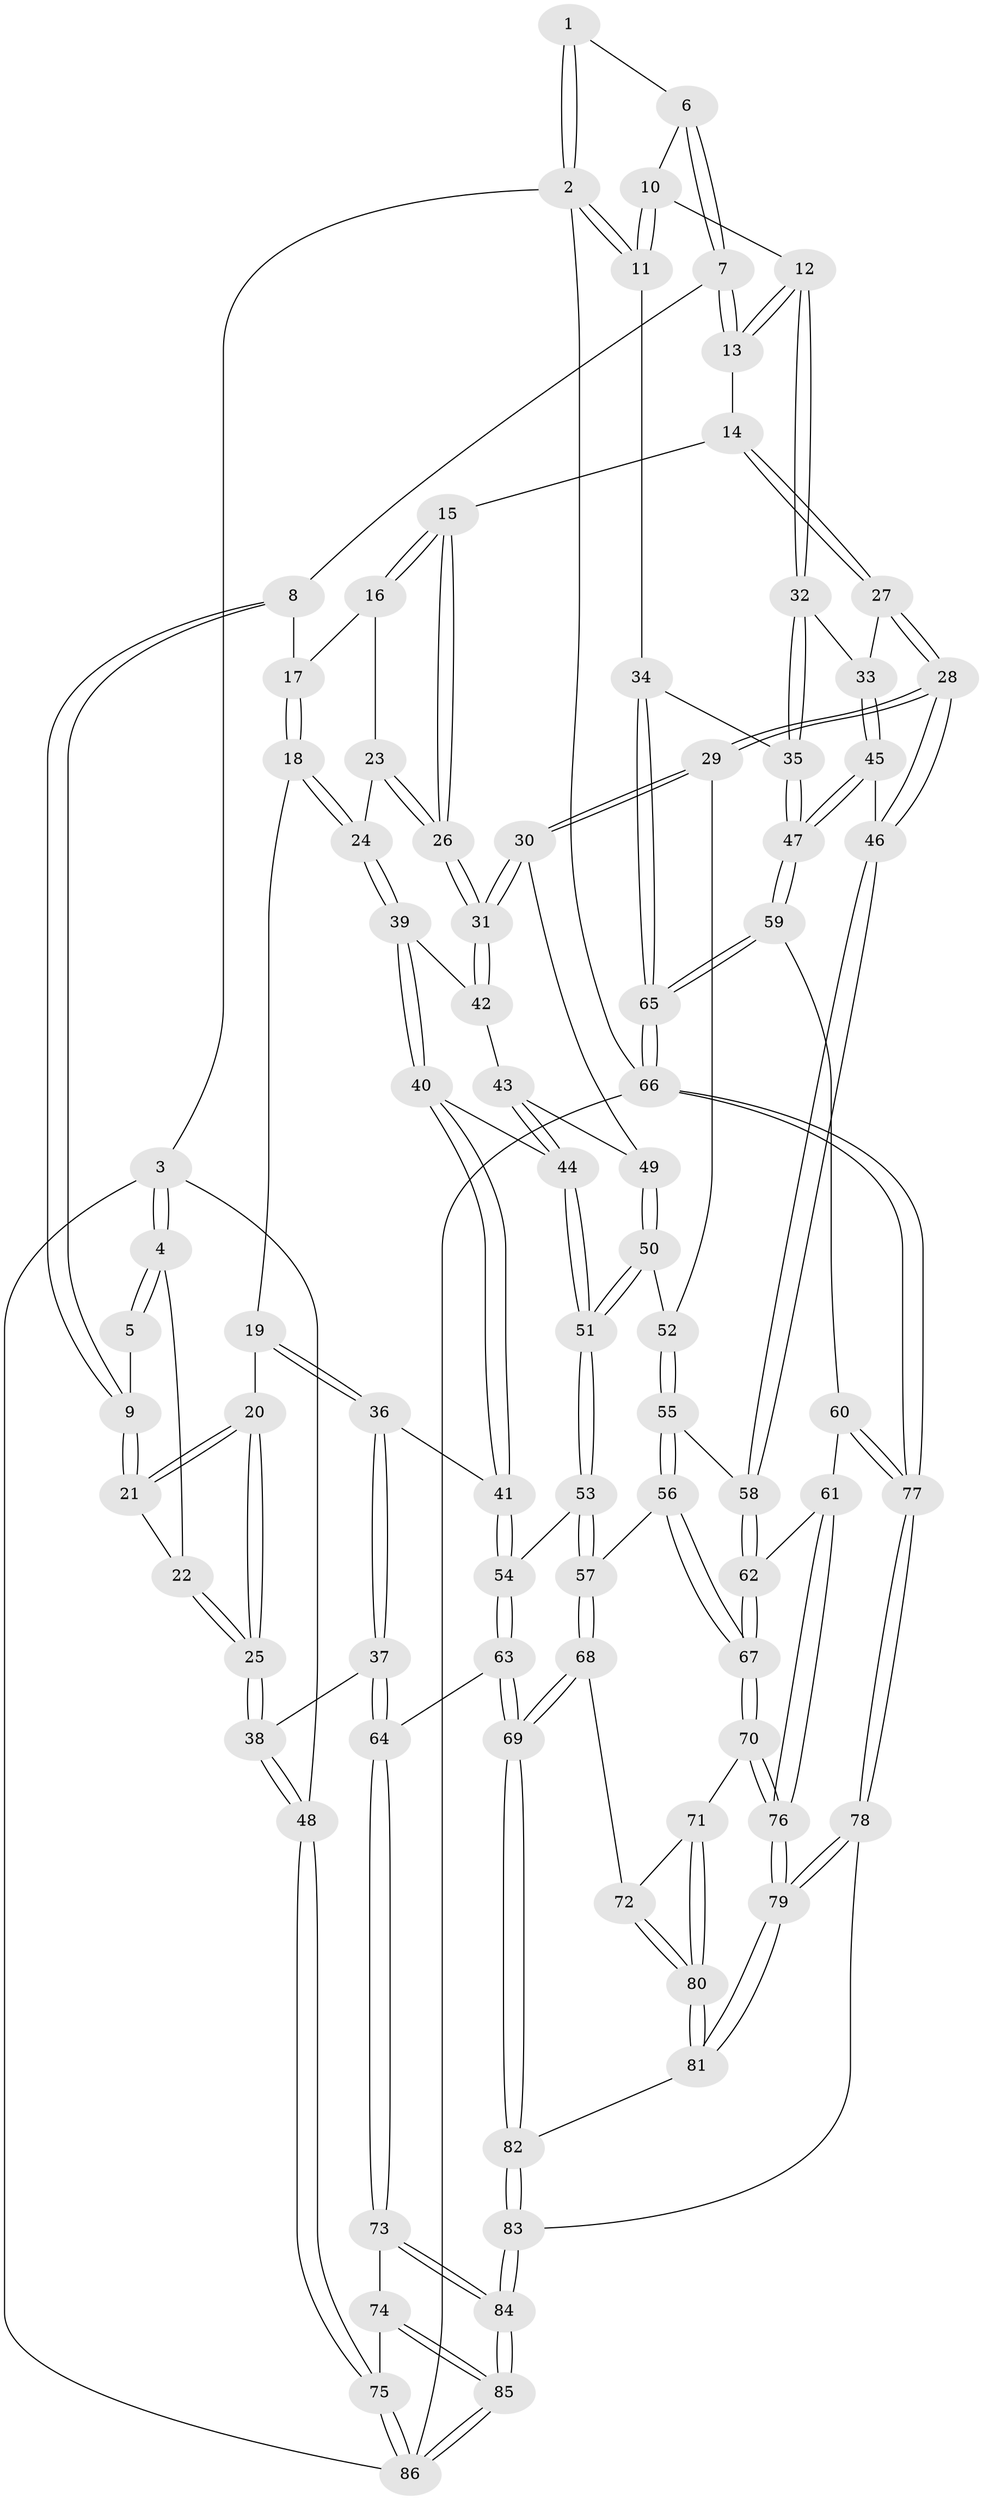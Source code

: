 // Generated by graph-tools (version 1.1) at 2025/27/03/09/25 03:27:14]
// undirected, 86 vertices, 212 edges
graph export_dot {
graph [start="1"]
  node [color=gray90,style=filled];
  1 [pos="+0.7090273527548492+0"];
  2 [pos="+1+0"];
  3 [pos="+0+0"];
  4 [pos="+0+0"];
  5 [pos="+0.3783912426548081+0"];
  6 [pos="+0.7131386544657656+0"];
  7 [pos="+0.6894070036919033+0.03430854393933038"];
  8 [pos="+0.5246579387048617+0.1690737867064325"];
  9 [pos="+0.3115797856997412+0.14572906586337595"];
  10 [pos="+0.938347479369886+0.1422572892685215"];
  11 [pos="+1+0.14987184973114084"];
  12 [pos="+0.8677434247827078+0.3057701919865248"];
  13 [pos="+0.7343926301968237+0.2324055839726813"];
  14 [pos="+0.6714805075138964+0.3159831052548492"];
  15 [pos="+0.6552267030623435+0.31832771429942386"];
  16 [pos="+0.5686781746034191+0.30604374112844857"];
  17 [pos="+0.5275148125924491+0.23025893064173303"];
  18 [pos="+0.3845078864917984+0.35068087660752423"];
  19 [pos="+0.34919926649827304+0.3324496881405939"];
  20 [pos="+0.26350463387161893+0.19769436906484256"];
  21 [pos="+0.2635520163307045+0.19749225240900078"];
  22 [pos="+0.08831427717502156+0.04914775870096485"];
  23 [pos="+0.5375795864469701+0.34538348411478"];
  24 [pos="+0.38914725865177185+0.35521698135038593"];
  25 [pos="+0+0.3871372824229123"];
  26 [pos="+0.5586956448634367+0.47062745663633976"];
  27 [pos="+0.7027145347492554+0.4022099086538052"];
  28 [pos="+0.665743894279592+0.5417655659967082"];
  29 [pos="+0.6017979040972963+0.5287195590803041"];
  30 [pos="+0.5605335458031129+0.4821819279642689"];
  31 [pos="+0.5579583165171573+0.47849462385355357"];
  32 [pos="+0.9149727357727541+0.38408946853800724"];
  33 [pos="+0.9068593402788249+0.39040781679863507"];
  34 [pos="+1+0.4202924506279972"];
  35 [pos="+1+0.42634471174493943"];
  36 [pos="+0.20864863906143485+0.5388547513848869"];
  37 [pos="+0.12615273413090541+0.547403069809795"];
  38 [pos="+0+0.4487400705630745"];
  39 [pos="+0.4029068294431091+0.3869279790039275"];
  40 [pos="+0.3563219772636115+0.5473975731052042"];
  41 [pos="+0.31081056497515974+0.5749925600339909"];
  42 [pos="+0.47655961009974507+0.45507122322599103"];
  43 [pos="+0.4177876842537115+0.5304757721363765"];
  44 [pos="+0.39700757406241355+0.5443308163261852"];
  45 [pos="+0.8019449144959157+0.5336539610881965"];
  46 [pos="+0.6679525205998903+0.5436720463258156"];
  47 [pos="+0.8882146837234294+0.6513426881200425"];
  48 [pos="+0+0.4504770420720138"];
  49 [pos="+0.46184620201723997+0.5356317325106005"];
  50 [pos="+0.4925978116956007+0.593048655950816"];
  51 [pos="+0.4803475256579092+0.6021048199840094"];
  52 [pos="+0.5832321709760651+0.5460285717618925"];
  53 [pos="+0.4566168643879603+0.6687094619411456"];
  54 [pos="+0.3522772958916872+0.6589933426519506"];
  55 [pos="+0.5406369908278784+0.6804336528011813"];
  56 [pos="+0.5281174023817835+0.6989872144072864"];
  57 [pos="+0.47803555136021164+0.6945076189592969"];
  58 [pos="+0.6784080984194711+0.6368207452117536"];
  59 [pos="+0.8848827365406761+0.7170391892033018"];
  60 [pos="+0.8450625054999243+0.7355441905591427"];
  61 [pos="+0.768474810884449+0.7335164897125688"];
  62 [pos="+0.6846389385237066+0.6618674359236648"];
  63 [pos="+0.30849575004180624+0.7970250408803842"];
  64 [pos="+0.18755631344239931+0.7873895773069047"];
  65 [pos="+1+0.9591838651068774"];
  66 [pos="+1+1"];
  67 [pos="+0.5913525884956093+0.7577744540809599"];
  68 [pos="+0.4465029480958429+0.7981293079537998"];
  69 [pos="+0.35537810653844243+0.8420699412754581"];
  70 [pos="+0.5913553084845566+0.7923962649571259"];
  71 [pos="+0.5380647400565789+0.8023626170805837"];
  72 [pos="+0.4618192915307559+0.8028739460451916"];
  73 [pos="+0.17765378356140663+0.7973071557311947"];
  74 [pos="+0.13289983599314864+0.8155143502662182"];
  75 [pos="+0+0.8226757253619499"];
  76 [pos="+0.6547243653005724+0.8887152289774853"];
  77 [pos="+0.7695804503250965+1"];
  78 [pos="+0.6988794752881052+1"];
  79 [pos="+0.6667540595791419+1"];
  80 [pos="+0.5111230740326004+0.8790079971132737"];
  81 [pos="+0.5313280561999025+0.9421173717321302"];
  82 [pos="+0.35699635968316057+0.8525141019098442"];
  83 [pos="+0.2805806598127748+1"];
  84 [pos="+0.2508519015001479+1"];
  85 [pos="+0+1"];
  86 [pos="+0+1"];
  1 -- 2;
  1 -- 2;
  1 -- 6;
  2 -- 3;
  2 -- 11;
  2 -- 11;
  2 -- 66;
  3 -- 4;
  3 -- 4;
  3 -- 48;
  3 -- 86;
  4 -- 5;
  4 -- 5;
  4 -- 22;
  5 -- 9;
  6 -- 7;
  6 -- 7;
  6 -- 10;
  7 -- 8;
  7 -- 13;
  7 -- 13;
  8 -- 9;
  8 -- 9;
  8 -- 17;
  9 -- 21;
  9 -- 21;
  10 -- 11;
  10 -- 11;
  10 -- 12;
  11 -- 34;
  12 -- 13;
  12 -- 13;
  12 -- 32;
  12 -- 32;
  13 -- 14;
  14 -- 15;
  14 -- 27;
  14 -- 27;
  15 -- 16;
  15 -- 16;
  15 -- 26;
  15 -- 26;
  16 -- 17;
  16 -- 23;
  17 -- 18;
  17 -- 18;
  18 -- 19;
  18 -- 24;
  18 -- 24;
  19 -- 20;
  19 -- 36;
  19 -- 36;
  20 -- 21;
  20 -- 21;
  20 -- 25;
  20 -- 25;
  21 -- 22;
  22 -- 25;
  22 -- 25;
  23 -- 24;
  23 -- 26;
  23 -- 26;
  24 -- 39;
  24 -- 39;
  25 -- 38;
  25 -- 38;
  26 -- 31;
  26 -- 31;
  27 -- 28;
  27 -- 28;
  27 -- 33;
  28 -- 29;
  28 -- 29;
  28 -- 46;
  28 -- 46;
  29 -- 30;
  29 -- 30;
  29 -- 52;
  30 -- 31;
  30 -- 31;
  30 -- 49;
  31 -- 42;
  31 -- 42;
  32 -- 33;
  32 -- 35;
  32 -- 35;
  33 -- 45;
  33 -- 45;
  34 -- 35;
  34 -- 65;
  34 -- 65;
  35 -- 47;
  35 -- 47;
  36 -- 37;
  36 -- 37;
  36 -- 41;
  37 -- 38;
  37 -- 64;
  37 -- 64;
  38 -- 48;
  38 -- 48;
  39 -- 40;
  39 -- 40;
  39 -- 42;
  40 -- 41;
  40 -- 41;
  40 -- 44;
  41 -- 54;
  41 -- 54;
  42 -- 43;
  43 -- 44;
  43 -- 44;
  43 -- 49;
  44 -- 51;
  44 -- 51;
  45 -- 46;
  45 -- 47;
  45 -- 47;
  46 -- 58;
  46 -- 58;
  47 -- 59;
  47 -- 59;
  48 -- 75;
  48 -- 75;
  49 -- 50;
  49 -- 50;
  50 -- 51;
  50 -- 51;
  50 -- 52;
  51 -- 53;
  51 -- 53;
  52 -- 55;
  52 -- 55;
  53 -- 54;
  53 -- 57;
  53 -- 57;
  54 -- 63;
  54 -- 63;
  55 -- 56;
  55 -- 56;
  55 -- 58;
  56 -- 57;
  56 -- 67;
  56 -- 67;
  57 -- 68;
  57 -- 68;
  58 -- 62;
  58 -- 62;
  59 -- 60;
  59 -- 65;
  59 -- 65;
  60 -- 61;
  60 -- 77;
  60 -- 77;
  61 -- 62;
  61 -- 76;
  61 -- 76;
  62 -- 67;
  62 -- 67;
  63 -- 64;
  63 -- 69;
  63 -- 69;
  64 -- 73;
  64 -- 73;
  65 -- 66;
  65 -- 66;
  66 -- 77;
  66 -- 77;
  66 -- 86;
  67 -- 70;
  67 -- 70;
  68 -- 69;
  68 -- 69;
  68 -- 72;
  69 -- 82;
  69 -- 82;
  70 -- 71;
  70 -- 76;
  70 -- 76;
  71 -- 72;
  71 -- 80;
  71 -- 80;
  72 -- 80;
  72 -- 80;
  73 -- 74;
  73 -- 84;
  73 -- 84;
  74 -- 75;
  74 -- 85;
  74 -- 85;
  75 -- 86;
  75 -- 86;
  76 -- 79;
  76 -- 79;
  77 -- 78;
  77 -- 78;
  78 -- 79;
  78 -- 79;
  78 -- 83;
  79 -- 81;
  79 -- 81;
  80 -- 81;
  80 -- 81;
  81 -- 82;
  82 -- 83;
  82 -- 83;
  83 -- 84;
  83 -- 84;
  84 -- 85;
  84 -- 85;
  85 -- 86;
  85 -- 86;
}
